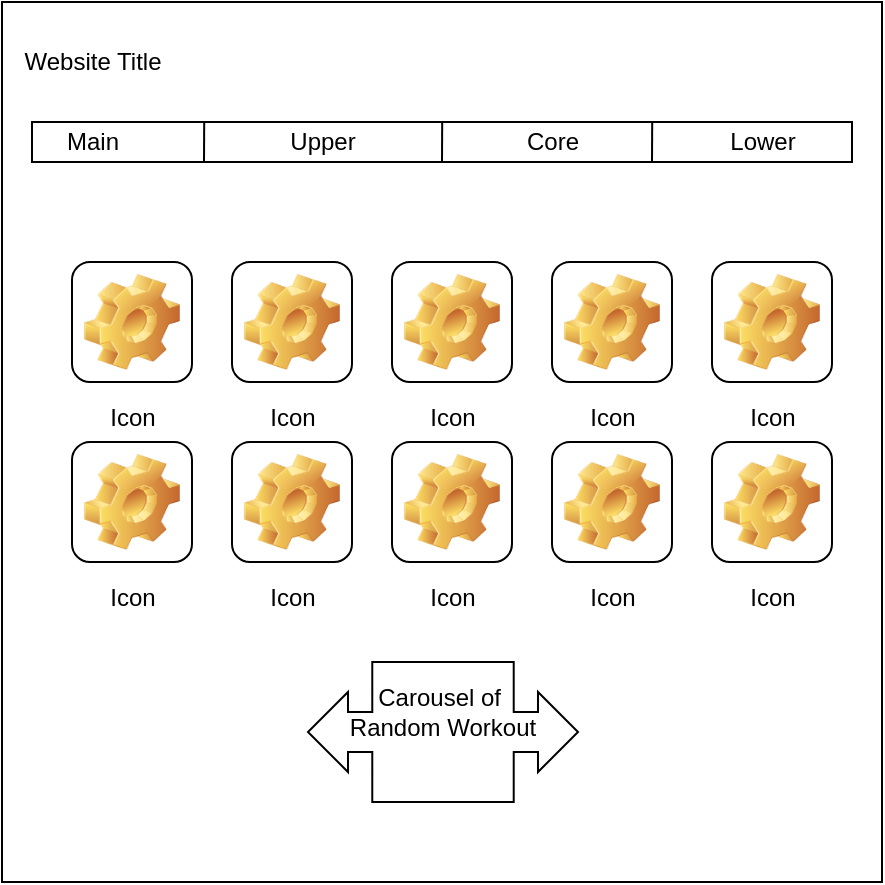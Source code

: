 <mxfile version="13.1.11" type="device"><diagram id="6u9acAAkQa2Yh-HNZ27W" name="Page-1"><mxGraphModel dx="496" dy="275" grid="1" gridSize="10" guides="1" tooltips="1" connect="1" arrows="1" fold="1" page="1" pageScale="1" pageWidth="850" pageHeight="1100" math="0" shadow="0"><root><mxCell id="0"/><mxCell id="1" parent="0"/><mxCell id="nsOHQYyzrWTwXRpZ6_qD-2" value="" style="rounded=0;whiteSpace=wrap;html=1;" vertex="1" parent="1"><mxGeometry x="205" y="40" width="440" height="440" as="geometry"/></mxCell><mxCell id="nsOHQYyzrWTwXRpZ6_qD-3" value="Website Title" style="text;html=1;align=center;verticalAlign=middle;resizable=0;points=[];autosize=1;" vertex="1" parent="1"><mxGeometry x="210" y="60" width="80" height="20" as="geometry"/></mxCell><mxCell id="nsOHQYyzrWTwXRpZ6_qD-4" value="" style="rounded=0;whiteSpace=wrap;html=1;" vertex="1" parent="1"><mxGeometry x="220" y="100" width="410" height="20" as="geometry"/></mxCell><mxCell id="nsOHQYyzrWTwXRpZ6_qD-5" value="Main" style="text;html=1;align=center;verticalAlign=middle;resizable=0;points=[];autosize=1;" vertex="1" parent="1"><mxGeometry x="230" y="100" width="40" height="20" as="geometry"/></mxCell><mxCell id="nsOHQYyzrWTwXRpZ6_qD-6" value="Upper" style="text;html=1;align=center;verticalAlign=middle;resizable=0;points=[];autosize=1;" vertex="1" parent="1"><mxGeometry x="340" y="100" width="50" height="20" as="geometry"/></mxCell><mxCell id="nsOHQYyzrWTwXRpZ6_qD-7" value="Core" style="text;html=1;align=center;verticalAlign=middle;resizable=0;points=[];autosize=1;" vertex="1" parent="1"><mxGeometry x="460" y="100" width="40" height="20" as="geometry"/></mxCell><mxCell id="nsOHQYyzrWTwXRpZ6_qD-8" value="Lower" style="text;html=1;align=center;verticalAlign=middle;resizable=0;points=[];autosize=1;" vertex="1" parent="1"><mxGeometry x="560" y="100" width="50" height="20" as="geometry"/></mxCell><mxCell id="nsOHQYyzrWTwXRpZ6_qD-9" value="" style="endArrow=none;html=1;entryX=0.21;entryY=0;entryDx=0;entryDy=0;entryPerimeter=0;" edge="1" parent="1" target="nsOHQYyzrWTwXRpZ6_qD-4"><mxGeometry width="50" height="50" relative="1" as="geometry"><mxPoint x="306" y="120" as="sourcePoint"/><mxPoint x="330" y="150" as="targetPoint"/></mxGeometry></mxCell><mxCell id="nsOHQYyzrWTwXRpZ6_qD-10" value="" style="endArrow=none;html=1;entryX=0.21;entryY=0;entryDx=0;entryDy=0;entryPerimeter=0;" edge="1" parent="1"><mxGeometry width="50" height="50" relative="1" as="geometry"><mxPoint x="425.0" y="120" as="sourcePoint"/><mxPoint x="425.1" y="100" as="targetPoint"/></mxGeometry></mxCell><mxCell id="nsOHQYyzrWTwXRpZ6_qD-11" value="" style="endArrow=none;html=1;entryX=0.21;entryY=0;entryDx=0;entryDy=0;entryPerimeter=0;" edge="1" parent="1"><mxGeometry width="50" height="50" relative="1" as="geometry"><mxPoint x="530" y="120" as="sourcePoint"/><mxPoint x="530.1" y="100" as="targetPoint"/></mxGeometry></mxCell><mxCell id="nsOHQYyzrWTwXRpZ6_qD-12" value="Icon" style="icon;html=1;image=img/clipart/Gear_128x128.png" vertex="1" parent="1"><mxGeometry x="240" y="170" width="60" height="60" as="geometry"/></mxCell><mxCell id="nsOHQYyzrWTwXRpZ6_qD-13" value="Icon" style="icon;html=1;image=img/clipart/Gear_128x128.png" vertex="1" parent="1"><mxGeometry x="320" y="170" width="60" height="60" as="geometry"/></mxCell><mxCell id="nsOHQYyzrWTwXRpZ6_qD-14" value="Icon" style="icon;html=1;image=img/clipart/Gear_128x128.png" vertex="1" parent="1"><mxGeometry x="400" y="170" width="60" height="60" as="geometry"/></mxCell><mxCell id="nsOHQYyzrWTwXRpZ6_qD-15" value="Icon" style="icon;html=1;image=img/clipart/Gear_128x128.png" vertex="1" parent="1"><mxGeometry x="480" y="170" width="60" height="60" as="geometry"/></mxCell><mxCell id="nsOHQYyzrWTwXRpZ6_qD-16" value="Icon" style="icon;html=1;image=img/clipart/Gear_128x128.png" vertex="1" parent="1"><mxGeometry x="560" y="170" width="60" height="60" as="geometry"/></mxCell><mxCell id="nsOHQYyzrWTwXRpZ6_qD-17" value="Icon" style="icon;html=1;image=img/clipart/Gear_128x128.png" vertex="1" parent="1"><mxGeometry x="240" y="260" width="60" height="60" as="geometry"/></mxCell><mxCell id="nsOHQYyzrWTwXRpZ6_qD-18" value="Icon" style="icon;html=1;image=img/clipart/Gear_128x128.png" vertex="1" parent="1"><mxGeometry x="320" y="260" width="60" height="60" as="geometry"/></mxCell><mxCell id="nsOHQYyzrWTwXRpZ6_qD-19" value="Icon" style="icon;html=1;image=img/clipart/Gear_128x128.png" vertex="1" parent="1"><mxGeometry x="400" y="260" width="60" height="60" as="geometry"/></mxCell><mxCell id="nsOHQYyzrWTwXRpZ6_qD-20" value="Icon" style="icon;html=1;image=img/clipart/Gear_128x128.png" vertex="1" parent="1"><mxGeometry x="480" y="260" width="60" height="60" as="geometry"/></mxCell><mxCell id="nsOHQYyzrWTwXRpZ6_qD-21" value="Icon" style="icon;html=1;image=img/clipart/Gear_128x128.png" vertex="1" parent="1"><mxGeometry x="560" y="260" width="60" height="60" as="geometry"/></mxCell><mxCell id="nsOHQYyzrWTwXRpZ6_qD-22" value="" style="html=1;shadow=0;dashed=0;align=center;verticalAlign=middle;shape=mxgraph.arrows2.calloutDoubleArrow;dy=10;dx=20;notch=35.36;arrowHead=10;" vertex="1" parent="1"><mxGeometry x="358" y="370" width="135" height="70" as="geometry"/></mxCell><mxCell id="nsOHQYyzrWTwXRpZ6_qD-23" value="Carousel of&amp;nbsp;&lt;br&gt;Random Workout" style="text;html=1;align=center;verticalAlign=middle;resizable=0;points=[];autosize=1;" vertex="1" parent="1"><mxGeometry x="370" y="380" width="110" height="30" as="geometry"/></mxCell></root></mxGraphModel></diagram></mxfile>